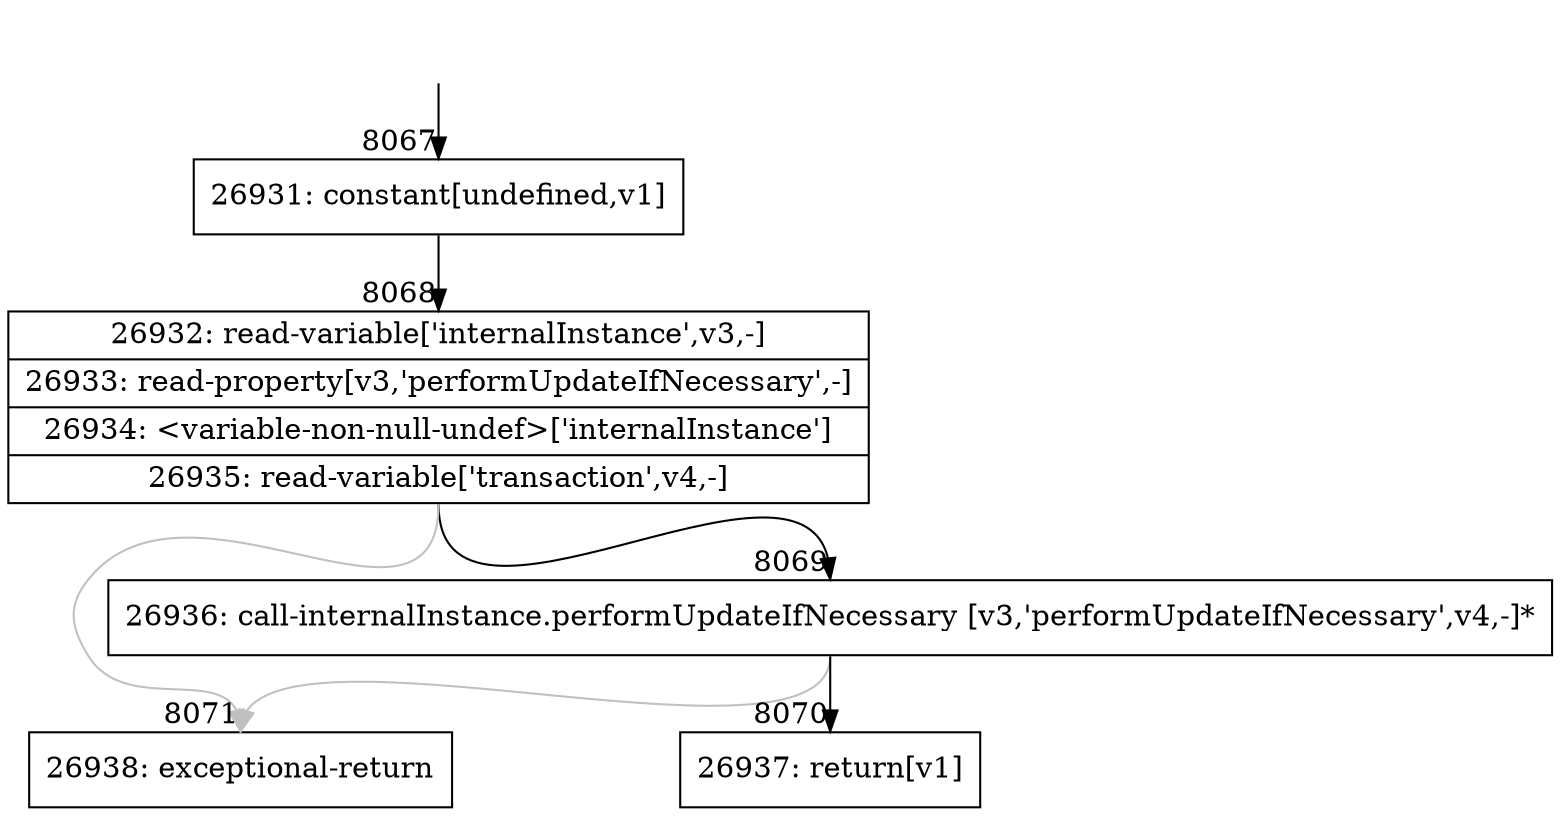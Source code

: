 digraph {
rankdir="TD"
BB_entry585[shape=none,label=""];
BB_entry585 -> BB8067 [tailport=s, headport=n, headlabel="    8067"]
BB8067 [shape=record label="{26931: constant[undefined,v1]}" ] 
BB8067 -> BB8068 [tailport=s, headport=n, headlabel="      8068"]
BB8068 [shape=record label="{26932: read-variable['internalInstance',v3,-]|26933: read-property[v3,'performUpdateIfNecessary',-]|26934: \<variable-non-null-undef\>['internalInstance']|26935: read-variable['transaction',v4,-]}" ] 
BB8068 -> BB8069 [tailport=s, headport=n, headlabel="      8069"]
BB8068 -> BB8071 [tailport=s, headport=n, color=gray, headlabel="      8071"]
BB8069 [shape=record label="{26936: call-internalInstance.performUpdateIfNecessary [v3,'performUpdateIfNecessary',v4,-]*}" ] 
BB8069 -> BB8070 [tailport=s, headport=n, headlabel="      8070"]
BB8069 -> BB8071 [tailport=s, headport=n, color=gray]
BB8070 [shape=record label="{26937: return[v1]}" ] 
BB8071 [shape=record label="{26938: exceptional-return}" ] 
//#$~ 14169
}
